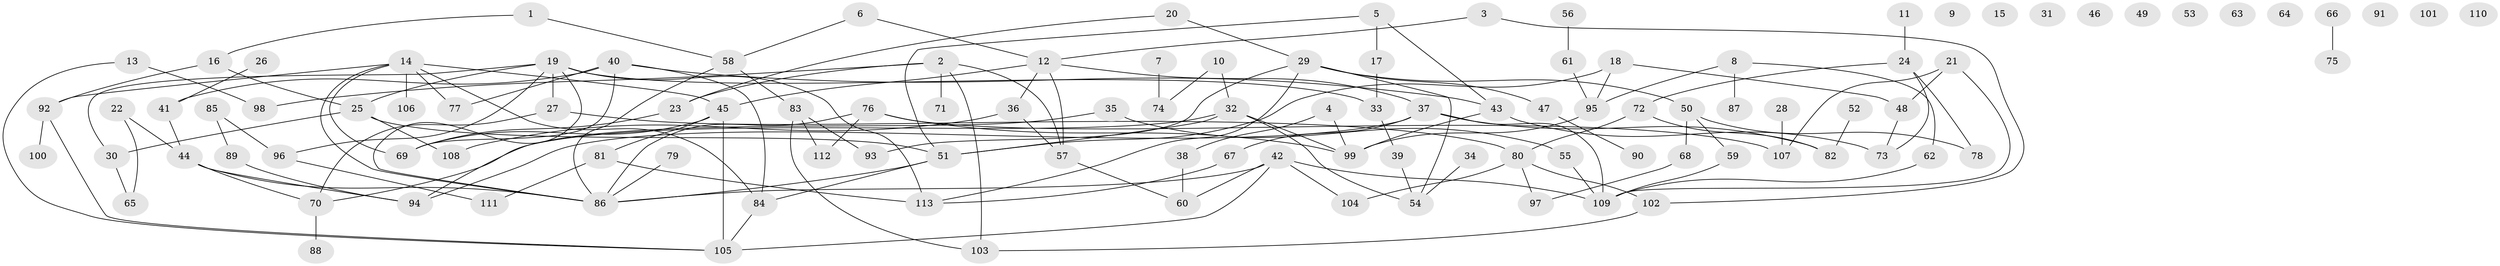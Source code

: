 // coarse degree distribution, {4: 0.2, 2: 0.17777777777777778, 1: 0.15555555555555556, 5: 0.17777777777777778, 7: 0.06666666666666667, 3: 0.15555555555555556, 12: 0.044444444444444446, 9: 0.022222222222222223}
// Generated by graph-tools (version 1.1) at 2025/48/03/04/25 22:48:34]
// undirected, 113 vertices, 152 edges
graph export_dot {
  node [color=gray90,style=filled];
  1;
  2;
  3;
  4;
  5;
  6;
  7;
  8;
  9;
  10;
  11;
  12;
  13;
  14;
  15;
  16;
  17;
  18;
  19;
  20;
  21;
  22;
  23;
  24;
  25;
  26;
  27;
  28;
  29;
  30;
  31;
  32;
  33;
  34;
  35;
  36;
  37;
  38;
  39;
  40;
  41;
  42;
  43;
  44;
  45;
  46;
  47;
  48;
  49;
  50;
  51;
  52;
  53;
  54;
  55;
  56;
  57;
  58;
  59;
  60;
  61;
  62;
  63;
  64;
  65;
  66;
  67;
  68;
  69;
  70;
  71;
  72;
  73;
  74;
  75;
  76;
  77;
  78;
  79;
  80;
  81;
  82;
  83;
  84;
  85;
  86;
  87;
  88;
  89;
  90;
  91;
  92;
  93;
  94;
  95;
  96;
  97;
  98;
  99;
  100;
  101;
  102;
  103;
  104;
  105;
  106;
  107;
  108;
  109;
  110;
  111;
  112;
  113;
  1 -- 16;
  1 -- 58;
  2 -- 23;
  2 -- 57;
  2 -- 71;
  2 -- 98;
  2 -- 103;
  3 -- 12;
  3 -- 102;
  4 -- 38;
  4 -- 99;
  5 -- 17;
  5 -- 43;
  5 -- 51;
  6 -- 12;
  6 -- 58;
  7 -- 74;
  8 -- 62;
  8 -- 87;
  8 -- 95;
  10 -- 32;
  10 -- 74;
  11 -- 24;
  12 -- 36;
  12 -- 37;
  12 -- 45;
  12 -- 57;
  13 -- 98;
  13 -- 105;
  14 -- 45;
  14 -- 69;
  14 -- 77;
  14 -- 84;
  14 -- 86;
  14 -- 92;
  14 -- 106;
  16 -- 25;
  16 -- 92;
  17 -- 33;
  18 -- 48;
  18 -- 51;
  18 -- 95;
  19 -- 25;
  19 -- 27;
  19 -- 30;
  19 -- 33;
  19 -- 86;
  19 -- 96;
  19 -- 113;
  20 -- 23;
  20 -- 29;
  21 -- 48;
  21 -- 107;
  21 -- 109;
  22 -- 44;
  22 -- 65;
  23 -- 69;
  24 -- 72;
  24 -- 73;
  24 -- 78;
  25 -- 30;
  25 -- 51;
  25 -- 108;
  26 -- 41;
  27 -- 70;
  27 -- 80;
  28 -- 107;
  29 -- 47;
  29 -- 50;
  29 -- 54;
  29 -- 93;
  29 -- 113;
  30 -- 65;
  32 -- 51;
  32 -- 54;
  32 -- 70;
  32 -- 99;
  33 -- 39;
  34 -- 54;
  35 -- 55;
  35 -- 94;
  36 -- 57;
  36 -- 108;
  37 -- 67;
  37 -- 82;
  37 -- 94;
  37 -- 109;
  38 -- 60;
  39 -- 54;
  40 -- 41;
  40 -- 43;
  40 -- 69;
  40 -- 77;
  40 -- 84;
  41 -- 44;
  42 -- 60;
  42 -- 86;
  42 -- 104;
  42 -- 105;
  42 -- 109;
  43 -- 73;
  43 -- 99;
  44 -- 70;
  44 -- 86;
  44 -- 94;
  45 -- 69;
  45 -- 81;
  45 -- 105;
  47 -- 90;
  48 -- 73;
  50 -- 59;
  50 -- 68;
  50 -- 78;
  51 -- 84;
  51 -- 86;
  52 -- 82;
  55 -- 109;
  56 -- 61;
  57 -- 60;
  58 -- 83;
  58 -- 86;
  59 -- 109;
  61 -- 95;
  62 -- 109;
  66 -- 75;
  67 -- 113;
  68 -- 97;
  70 -- 88;
  72 -- 80;
  72 -- 82;
  76 -- 86;
  76 -- 99;
  76 -- 107;
  76 -- 112;
  79 -- 86;
  80 -- 97;
  80 -- 102;
  80 -- 104;
  81 -- 111;
  81 -- 113;
  83 -- 93;
  83 -- 103;
  83 -- 112;
  84 -- 105;
  85 -- 89;
  85 -- 96;
  89 -- 94;
  92 -- 100;
  92 -- 105;
  95 -- 99;
  96 -- 111;
  102 -- 103;
}
